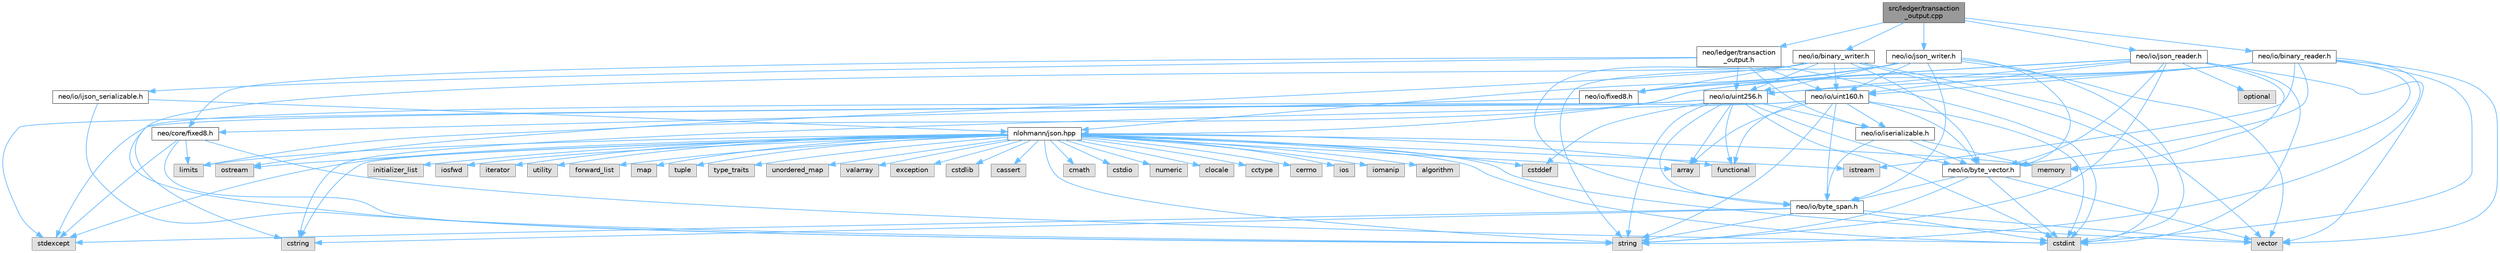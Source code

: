 digraph "src/ledger/transaction_output.cpp"
{
 // LATEX_PDF_SIZE
  bgcolor="transparent";
  edge [fontname=Helvetica,fontsize=10,labelfontname=Helvetica,labelfontsize=10];
  node [fontname=Helvetica,fontsize=10,shape=box,height=0.2,width=0.4];
  Node1 [id="Node000001",label="src/ledger/transaction\l_output.cpp",height=0.2,width=0.4,color="gray40", fillcolor="grey60", style="filled", fontcolor="black",tooltip=" "];
  Node1 -> Node2 [id="edge1_Node000001_Node000002",color="steelblue1",style="solid",tooltip=" "];
  Node2 [id="Node000002",label="neo/io/binary_reader.h",height=0.2,width=0.4,color="grey40", fillcolor="white", style="filled",URL="$binary__reader_8h.html",tooltip=" "];
  Node2 -> Node3 [id="edge2_Node000002_Node000003",color="steelblue1",style="solid",tooltip=" "];
  Node3 [id="Node000003",label="neo/io/byte_vector.h",height=0.2,width=0.4,color="grey40", fillcolor="white", style="filled",URL="$io_2byte__vector_8h.html",tooltip=" "];
  Node3 -> Node4 [id="edge3_Node000003_Node000004",color="steelblue1",style="solid",tooltip=" "];
  Node4 [id="Node000004",label="neo/io/byte_span.h",height=0.2,width=0.4,color="grey40", fillcolor="white", style="filled",URL="$io_2byte__span_8h.html",tooltip=" "];
  Node4 -> Node5 [id="edge4_Node000004_Node000005",color="steelblue1",style="solid",tooltip=" "];
  Node5 [id="Node000005",label="cstdint",height=0.2,width=0.4,color="grey60", fillcolor="#E0E0E0", style="filled",tooltip=" "];
  Node4 -> Node6 [id="edge5_Node000004_Node000006",color="steelblue1",style="solid",tooltip=" "];
  Node6 [id="Node000006",label="cstring",height=0.2,width=0.4,color="grey60", fillcolor="#E0E0E0", style="filled",tooltip=" "];
  Node4 -> Node7 [id="edge6_Node000004_Node000007",color="steelblue1",style="solid",tooltip=" "];
  Node7 [id="Node000007",label="stdexcept",height=0.2,width=0.4,color="grey60", fillcolor="#E0E0E0", style="filled",tooltip=" "];
  Node4 -> Node8 [id="edge7_Node000004_Node000008",color="steelblue1",style="solid",tooltip=" "];
  Node8 [id="Node000008",label="string",height=0.2,width=0.4,color="grey60", fillcolor="#E0E0E0", style="filled",tooltip=" "];
  Node4 -> Node9 [id="edge8_Node000004_Node000009",color="steelblue1",style="solid",tooltip=" "];
  Node9 [id="Node000009",label="vector",height=0.2,width=0.4,color="grey60", fillcolor="#E0E0E0", style="filled",tooltip=" "];
  Node3 -> Node5 [id="edge9_Node000003_Node000005",color="steelblue1",style="solid",tooltip=" "];
  Node3 -> Node8 [id="edge10_Node000003_Node000008",color="steelblue1",style="solid",tooltip=" "];
  Node3 -> Node9 [id="edge11_Node000003_Node000009",color="steelblue1",style="solid",tooltip=" "];
  Node2 -> Node10 [id="edge12_Node000002_Node000010",color="steelblue1",style="solid",tooltip=" "];
  Node10 [id="Node000010",label="neo/io/fixed8.h",height=0.2,width=0.4,color="grey40", fillcolor="white", style="filled",URL="$io_2fixed8_8h.html",tooltip=" "];
  Node10 -> Node11 [id="edge13_Node000010_Node000011",color="steelblue1",style="solid",tooltip=" "];
  Node11 [id="Node000011",label="neo/core/fixed8.h",height=0.2,width=0.4,color="grey40", fillcolor="white", style="filled",URL="$core_2fixed8_8h.html",tooltip=" "];
  Node11 -> Node5 [id="edge14_Node000011_Node000005",color="steelblue1",style="solid",tooltip=" "];
  Node11 -> Node12 [id="edge15_Node000011_Node000012",color="steelblue1",style="solid",tooltip=" "];
  Node12 [id="Node000012",label="limits",height=0.2,width=0.4,color="grey60", fillcolor="#E0E0E0", style="filled",tooltip=" "];
  Node11 -> Node7 [id="edge16_Node000011_Node000007",color="steelblue1",style="solid",tooltip=" "];
  Node11 -> Node8 [id="edge17_Node000011_Node000008",color="steelblue1",style="solid",tooltip=" "];
  Node2 -> Node13 [id="edge18_Node000002_Node000013",color="steelblue1",style="solid",tooltip=" "];
  Node13 [id="Node000013",label="neo/io/uint160.h",height=0.2,width=0.4,color="grey40", fillcolor="white", style="filled",URL="$uint160_8h.html",tooltip=" "];
  Node13 -> Node4 [id="edge19_Node000013_Node000004",color="steelblue1",style="solid",tooltip=" "];
  Node13 -> Node3 [id="edge20_Node000013_Node000003",color="steelblue1",style="solid",tooltip=" "];
  Node13 -> Node14 [id="edge21_Node000013_Node000014",color="steelblue1",style="solid",tooltip=" "];
  Node14 [id="Node000014",label="neo/io/iserializable.h",height=0.2,width=0.4,color="grey40", fillcolor="white", style="filled",URL="$iserializable_8h.html",tooltip=" "];
  Node14 -> Node4 [id="edge22_Node000014_Node000004",color="steelblue1",style="solid",tooltip=" "];
  Node14 -> Node3 [id="edge23_Node000014_Node000003",color="steelblue1",style="solid",tooltip=" "];
  Node14 -> Node15 [id="edge24_Node000014_Node000015",color="steelblue1",style="solid",tooltip=" "];
  Node15 [id="Node000015",label="memory",height=0.2,width=0.4,color="grey60", fillcolor="#E0E0E0", style="filled",tooltip=" "];
  Node13 -> Node16 [id="edge25_Node000013_Node000016",color="steelblue1",style="solid",tooltip=" "];
  Node16 [id="Node000016",label="array",height=0.2,width=0.4,color="grey60", fillcolor="#E0E0E0", style="filled",tooltip=" "];
  Node13 -> Node5 [id="edge26_Node000013_Node000005",color="steelblue1",style="solid",tooltip=" "];
  Node13 -> Node6 [id="edge27_Node000013_Node000006",color="steelblue1",style="solid",tooltip=" "];
  Node13 -> Node17 [id="edge28_Node000013_Node000017",color="steelblue1",style="solid",tooltip=" "];
  Node17 [id="Node000017",label="functional",height=0.2,width=0.4,color="grey60", fillcolor="#E0E0E0", style="filled",tooltip=" "];
  Node13 -> Node7 [id="edge29_Node000013_Node000007",color="steelblue1",style="solid",tooltip=" "];
  Node13 -> Node8 [id="edge30_Node000013_Node000008",color="steelblue1",style="solid",tooltip=" "];
  Node2 -> Node18 [id="edge31_Node000002_Node000018",color="steelblue1",style="solid",tooltip=" "];
  Node18 [id="Node000018",label="neo/io/uint256.h",height=0.2,width=0.4,color="grey40", fillcolor="white", style="filled",URL="$uint256_8h.html",tooltip=" "];
  Node18 -> Node4 [id="edge32_Node000018_Node000004",color="steelblue1",style="solid",tooltip=" "];
  Node18 -> Node3 [id="edge33_Node000018_Node000003",color="steelblue1",style="solid",tooltip=" "];
  Node18 -> Node14 [id="edge34_Node000018_Node000014",color="steelblue1",style="solid",tooltip=" "];
  Node18 -> Node16 [id="edge35_Node000018_Node000016",color="steelblue1",style="solid",tooltip=" "];
  Node18 -> Node19 [id="edge36_Node000018_Node000019",color="steelblue1",style="solid",tooltip=" "];
  Node19 [id="Node000019",label="cstddef",height=0.2,width=0.4,color="grey60", fillcolor="#E0E0E0", style="filled",tooltip=" "];
  Node18 -> Node5 [id="edge37_Node000018_Node000005",color="steelblue1",style="solid",tooltip=" "];
  Node18 -> Node6 [id="edge38_Node000018_Node000006",color="steelblue1",style="solid",tooltip=" "];
  Node18 -> Node17 [id="edge39_Node000018_Node000017",color="steelblue1",style="solid",tooltip=" "];
  Node18 -> Node7 [id="edge40_Node000018_Node000007",color="steelblue1",style="solid",tooltip=" "];
  Node18 -> Node8 [id="edge41_Node000018_Node000008",color="steelblue1",style="solid",tooltip=" "];
  Node2 -> Node5 [id="edge42_Node000002_Node000005",color="steelblue1",style="solid",tooltip=" "];
  Node2 -> Node20 [id="edge43_Node000002_Node000020",color="steelblue1",style="solid",tooltip=" "];
  Node20 [id="Node000020",label="istream",height=0.2,width=0.4,color="grey60", fillcolor="#E0E0E0", style="filled",tooltip=" "];
  Node2 -> Node12 [id="edge44_Node000002_Node000012",color="steelblue1",style="solid",tooltip=" "];
  Node2 -> Node15 [id="edge45_Node000002_Node000015",color="steelblue1",style="solid",tooltip=" "];
  Node2 -> Node8 [id="edge46_Node000002_Node000008",color="steelblue1",style="solid",tooltip=" "];
  Node2 -> Node9 [id="edge47_Node000002_Node000009",color="steelblue1",style="solid",tooltip=" "];
  Node1 -> Node21 [id="edge48_Node000001_Node000021",color="steelblue1",style="solid",tooltip=" "];
  Node21 [id="Node000021",label="neo/io/binary_writer.h",height=0.2,width=0.4,color="grey40", fillcolor="white", style="filled",URL="$binary__writer_8h.html",tooltip=" "];
  Node21 -> Node4 [id="edge49_Node000021_Node000004",color="steelblue1",style="solid",tooltip=" "];
  Node21 -> Node3 [id="edge50_Node000021_Node000003",color="steelblue1",style="solid",tooltip=" "];
  Node21 -> Node10 [id="edge51_Node000021_Node000010",color="steelblue1",style="solid",tooltip=" "];
  Node21 -> Node13 [id="edge52_Node000021_Node000013",color="steelblue1",style="solid",tooltip=" "];
  Node21 -> Node18 [id="edge53_Node000021_Node000018",color="steelblue1",style="solid",tooltip=" "];
  Node21 -> Node5 [id="edge54_Node000021_Node000005",color="steelblue1",style="solid",tooltip=" "];
  Node21 -> Node22 [id="edge55_Node000021_Node000022",color="steelblue1",style="solid",tooltip=" "];
  Node22 [id="Node000022",label="ostream",height=0.2,width=0.4,color="grey60", fillcolor="#E0E0E0", style="filled",tooltip=" "];
  Node21 -> Node8 [id="edge56_Node000021_Node000008",color="steelblue1",style="solid",tooltip=" "];
  Node21 -> Node9 [id="edge57_Node000021_Node000009",color="steelblue1",style="solid",tooltip=" "];
  Node1 -> Node23 [id="edge58_Node000001_Node000023",color="steelblue1",style="solid",tooltip=" "];
  Node23 [id="Node000023",label="neo/io/json_reader.h",height=0.2,width=0.4,color="grey40", fillcolor="white", style="filled",URL="$json__reader_8h.html",tooltip=" "];
  Node23 -> Node3 [id="edge59_Node000023_Node000003",color="steelblue1",style="solid",tooltip=" "];
  Node23 -> Node10 [id="edge60_Node000023_Node000010",color="steelblue1",style="solid",tooltip=" "];
  Node23 -> Node13 [id="edge61_Node000023_Node000013",color="steelblue1",style="solid",tooltip=" "];
  Node23 -> Node18 [id="edge62_Node000023_Node000018",color="steelblue1",style="solid",tooltip=" "];
  Node23 -> Node5 [id="edge63_Node000023_Node000005",color="steelblue1",style="solid",tooltip=" "];
  Node23 -> Node15 [id="edge64_Node000023_Node000015",color="steelblue1",style="solid",tooltip=" "];
  Node23 -> Node24 [id="edge65_Node000023_Node000024",color="steelblue1",style="solid",tooltip=" "];
  Node24 [id="Node000024",label="nlohmann/json.hpp",height=0.2,width=0.4,color="grey40", fillcolor="white", style="filled",URL="$json_8hpp.html",tooltip=" "];
  Node24 -> Node25 [id="edge66_Node000024_Node000025",color="steelblue1",style="solid",tooltip=" "];
  Node25 [id="Node000025",label="algorithm",height=0.2,width=0.4,color="grey60", fillcolor="#E0E0E0", style="filled",tooltip=" "];
  Node24 -> Node19 [id="edge67_Node000024_Node000019",color="steelblue1",style="solid",tooltip=" "];
  Node24 -> Node17 [id="edge68_Node000024_Node000017",color="steelblue1",style="solid",tooltip=" "];
  Node24 -> Node26 [id="edge69_Node000024_Node000026",color="steelblue1",style="solid",tooltip=" "];
  Node26 [id="Node000026",label="initializer_list",height=0.2,width=0.4,color="grey60", fillcolor="#E0E0E0", style="filled",tooltip=" "];
  Node24 -> Node27 [id="edge70_Node000024_Node000027",color="steelblue1",style="solid",tooltip=" "];
  Node27 [id="Node000027",label="iosfwd",height=0.2,width=0.4,color="grey60", fillcolor="#E0E0E0", style="filled",tooltip=" "];
  Node24 -> Node28 [id="edge71_Node000024_Node000028",color="steelblue1",style="solid",tooltip=" "];
  Node28 [id="Node000028",label="iterator",height=0.2,width=0.4,color="grey60", fillcolor="#E0E0E0", style="filled",tooltip=" "];
  Node24 -> Node15 [id="edge72_Node000024_Node000015",color="steelblue1",style="solid",tooltip=" "];
  Node24 -> Node8 [id="edge73_Node000024_Node000008",color="steelblue1",style="solid",tooltip=" "];
  Node24 -> Node29 [id="edge74_Node000024_Node000029",color="steelblue1",style="solid",tooltip=" "];
  Node29 [id="Node000029",label="utility",height=0.2,width=0.4,color="grey60", fillcolor="#E0E0E0", style="filled",tooltip=" "];
  Node24 -> Node9 [id="edge75_Node000024_Node000009",color="steelblue1",style="solid",tooltip=" "];
  Node24 -> Node16 [id="edge76_Node000024_Node000016",color="steelblue1",style="solid",tooltip=" "];
  Node24 -> Node30 [id="edge77_Node000024_Node000030",color="steelblue1",style="solid",tooltip=" "];
  Node30 [id="Node000030",label="forward_list",height=0.2,width=0.4,color="grey60", fillcolor="#E0E0E0", style="filled",tooltip=" "];
  Node24 -> Node31 [id="edge78_Node000024_Node000031",color="steelblue1",style="solid",tooltip=" "];
  Node31 [id="Node000031",label="map",height=0.2,width=0.4,color="grey60", fillcolor="#E0E0E0", style="filled",tooltip=" "];
  Node24 -> Node32 [id="edge79_Node000024_Node000032",color="steelblue1",style="solid",tooltip=" "];
  Node32 [id="Node000032",label="tuple",height=0.2,width=0.4,color="grey60", fillcolor="#E0E0E0", style="filled",tooltip=" "];
  Node24 -> Node33 [id="edge80_Node000024_Node000033",color="steelblue1",style="solid",tooltip=" "];
  Node33 [id="Node000033",label="type_traits",height=0.2,width=0.4,color="grey60", fillcolor="#E0E0E0", style="filled",tooltip=" "];
  Node24 -> Node34 [id="edge81_Node000024_Node000034",color="steelblue1",style="solid",tooltip=" "];
  Node34 [id="Node000034",label="unordered_map",height=0.2,width=0.4,color="grey60", fillcolor="#E0E0E0", style="filled",tooltip=" "];
  Node24 -> Node35 [id="edge82_Node000024_Node000035",color="steelblue1",style="solid",tooltip=" "];
  Node35 [id="Node000035",label="valarray",height=0.2,width=0.4,color="grey60", fillcolor="#E0E0E0", style="filled",tooltip=" "];
  Node24 -> Node36 [id="edge83_Node000024_Node000036",color="steelblue1",style="solid",tooltip=" "];
  Node36 [id="Node000036",label="exception",height=0.2,width=0.4,color="grey60", fillcolor="#E0E0E0", style="filled",tooltip=" "];
  Node24 -> Node7 [id="edge84_Node000024_Node000007",color="steelblue1",style="solid",tooltip=" "];
  Node24 -> Node5 [id="edge85_Node000024_Node000005",color="steelblue1",style="solid",tooltip=" "];
  Node24 -> Node37 [id="edge86_Node000024_Node000037",color="steelblue1",style="solid",tooltip=" "];
  Node37 [id="Node000037",label="cstdlib",height=0.2,width=0.4,color="grey60", fillcolor="#E0E0E0", style="filled",tooltip=" "];
  Node24 -> Node38 [id="edge87_Node000024_Node000038",color="steelblue1",style="solid",tooltip=" "];
  Node38 [id="Node000038",label="cassert",height=0.2,width=0.4,color="grey60", fillcolor="#E0E0E0", style="filled",tooltip=" "];
  Node24 -> Node12 [id="edge88_Node000024_Node000012",color="steelblue1",style="solid",tooltip=" "];
  Node24 -> Node6 [id="edge89_Node000024_Node000006",color="steelblue1",style="solid",tooltip=" "];
  Node24 -> Node39 [id="edge90_Node000024_Node000039",color="steelblue1",style="solid",tooltip=" "];
  Node39 [id="Node000039",label="cmath",height=0.2,width=0.4,color="grey60", fillcolor="#E0E0E0", style="filled",tooltip=" "];
  Node24 -> Node40 [id="edge91_Node000024_Node000040",color="steelblue1",style="solid",tooltip=" "];
  Node40 [id="Node000040",label="cstdio",height=0.2,width=0.4,color="grey60", fillcolor="#E0E0E0", style="filled",tooltip=" "];
  Node24 -> Node41 [id="edge92_Node000024_Node000041",color="steelblue1",style="solid",tooltip=" "];
  Node41 [id="Node000041",label="numeric",height=0.2,width=0.4,color="grey60", fillcolor="#E0E0E0", style="filled",tooltip=" "];
  Node24 -> Node20 [id="edge93_Node000024_Node000020",color="steelblue1",style="solid",tooltip=" "];
  Node24 -> Node42 [id="edge94_Node000024_Node000042",color="steelblue1",style="solid",tooltip=" "];
  Node42 [id="Node000042",label="clocale",height=0.2,width=0.4,color="grey60", fillcolor="#E0E0E0", style="filled",tooltip=" "];
  Node24 -> Node43 [id="edge95_Node000024_Node000043",color="steelblue1",style="solid",tooltip=" "];
  Node43 [id="Node000043",label="cctype",height=0.2,width=0.4,color="grey60", fillcolor="#E0E0E0", style="filled",tooltip=" "];
  Node24 -> Node44 [id="edge96_Node000024_Node000044",color="steelblue1",style="solid",tooltip=" "];
  Node44 [id="Node000044",label="cerrno",height=0.2,width=0.4,color="grey60", fillcolor="#E0E0E0", style="filled",tooltip=" "];
  Node24 -> Node45 [id="edge97_Node000024_Node000045",color="steelblue1",style="solid",tooltip=" "];
  Node45 [id="Node000045",label="ios",height=0.2,width=0.4,color="grey60", fillcolor="#E0E0E0", style="filled",tooltip=" "];
  Node24 -> Node22 [id="edge98_Node000024_Node000022",color="steelblue1",style="solid",tooltip=" "];
  Node24 -> Node46 [id="edge99_Node000024_Node000046",color="steelblue1",style="solid",tooltip=" "];
  Node46 [id="Node000046",label="iomanip",height=0.2,width=0.4,color="grey60", fillcolor="#E0E0E0", style="filled",tooltip=" "];
  Node23 -> Node47 [id="edge100_Node000023_Node000047",color="steelblue1",style="solid",tooltip=" "];
  Node47 [id="Node000047",label="optional",height=0.2,width=0.4,color="grey60", fillcolor="#E0E0E0", style="filled",tooltip=" "];
  Node23 -> Node8 [id="edge101_Node000023_Node000008",color="steelblue1",style="solid",tooltip=" "];
  Node23 -> Node9 [id="edge102_Node000023_Node000009",color="steelblue1",style="solid",tooltip=" "];
  Node1 -> Node48 [id="edge103_Node000001_Node000048",color="steelblue1",style="solid",tooltip=" "];
  Node48 [id="Node000048",label="neo/io/json_writer.h",height=0.2,width=0.4,color="grey40", fillcolor="white", style="filled",URL="$json__writer_8h.html",tooltip=" "];
  Node48 -> Node4 [id="edge104_Node000048_Node000004",color="steelblue1",style="solid",tooltip=" "];
  Node48 -> Node3 [id="edge105_Node000048_Node000003",color="steelblue1",style="solid",tooltip=" "];
  Node48 -> Node10 [id="edge106_Node000048_Node000010",color="steelblue1",style="solid",tooltip=" "];
  Node48 -> Node13 [id="edge107_Node000048_Node000013",color="steelblue1",style="solid",tooltip=" "];
  Node48 -> Node18 [id="edge108_Node000048_Node000018",color="steelblue1",style="solid",tooltip=" "];
  Node48 -> Node5 [id="edge109_Node000048_Node000005",color="steelblue1",style="solid",tooltip=" "];
  Node48 -> Node24 [id="edge110_Node000048_Node000024",color="steelblue1",style="solid",tooltip=" "];
  Node48 -> Node8 [id="edge111_Node000048_Node000008",color="steelblue1",style="solid",tooltip=" "];
  Node48 -> Node9 [id="edge112_Node000048_Node000009",color="steelblue1",style="solid",tooltip=" "];
  Node1 -> Node49 [id="edge113_Node000001_Node000049",color="steelblue1",style="solid",tooltip=" "];
  Node49 [id="Node000049",label="neo/ledger/transaction\l_output.h",height=0.2,width=0.4,color="grey40", fillcolor="white", style="filled",URL="$transaction__output_8h.html",tooltip=" "];
  Node49 -> Node11 [id="edge114_Node000049_Node000011",color="steelblue1",style="solid",tooltip=" "];
  Node49 -> Node50 [id="edge115_Node000049_Node000050",color="steelblue1",style="solid",tooltip=" "];
  Node50 [id="Node000050",label="neo/io/ijson_serializable.h",height=0.2,width=0.4,color="grey40", fillcolor="white", style="filled",URL="$ijson__serializable_8h.html",tooltip=" "];
  Node50 -> Node24 [id="edge116_Node000050_Node000024",color="steelblue1",style="solid",tooltip=" "];
  Node50 -> Node8 [id="edge117_Node000050_Node000008",color="steelblue1",style="solid",tooltip=" "];
  Node49 -> Node14 [id="edge118_Node000049_Node000014",color="steelblue1",style="solid",tooltip=" "];
  Node49 -> Node13 [id="edge119_Node000049_Node000013",color="steelblue1",style="solid",tooltip=" "];
  Node49 -> Node18 [id="edge120_Node000049_Node000018",color="steelblue1",style="solid",tooltip=" "];
  Node49 -> Node5 [id="edge121_Node000049_Node000005",color="steelblue1",style="solid",tooltip=" "];
}

